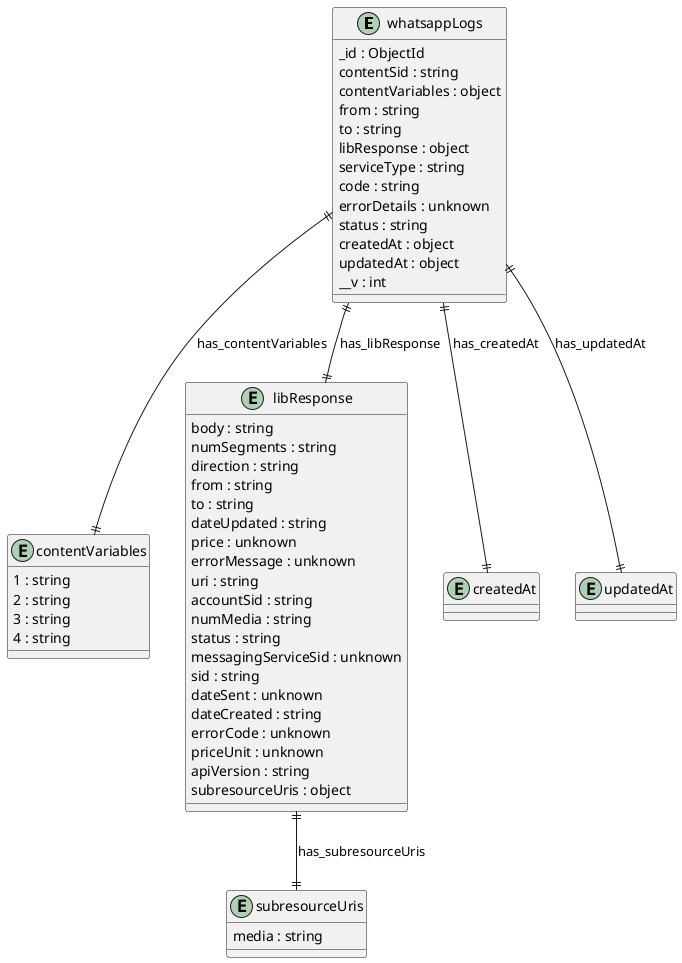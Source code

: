 @startuml whatsappLogs_Diagram

entity "whatsappLogs" as whatsappLogs {
  _id : ObjectId
  contentSid : string
  contentVariables : object
  from : string
  to : string
  libResponse : object
  serviceType : string
  code : string
  errorDetails : unknown
  status : string
  createdAt : object
  updatedAt : object
  __v : int
}

entity "contentVariables" as contentVariables {
  1 : string
  2 : string
  3 : string
  4 : string
}

entity "libResponse" as libResponse {
  body : string
  numSegments : string
  direction : string
  from : string
  to : string
  dateUpdated : string
  price : unknown
  errorMessage : unknown
  uri : string
  accountSid : string
  numMedia : string
  status : string
  messagingServiceSid : unknown
  sid : string
  dateSent : unknown
  dateCreated : string
  errorCode : unknown
  priceUnit : unknown
  apiVersion : string
  subresourceUris : object
}

entity "subresourceUris" as subresourceUris {
  media : string
}

entity "createdAt" as createdAt {
}

entity "updatedAt" as updatedAt {
}

' // Relationships
whatsappLogs ||--|| contentVariables : has_contentVariables
whatsappLogs ||--|| libResponse : has_libResponse
libResponse ||--|| subresourceUris : has_subresourceUris
whatsappLogs ||--|| createdAt : has_createdAt
whatsappLogs ||--|| updatedAt : has_updatedAt
@enduml